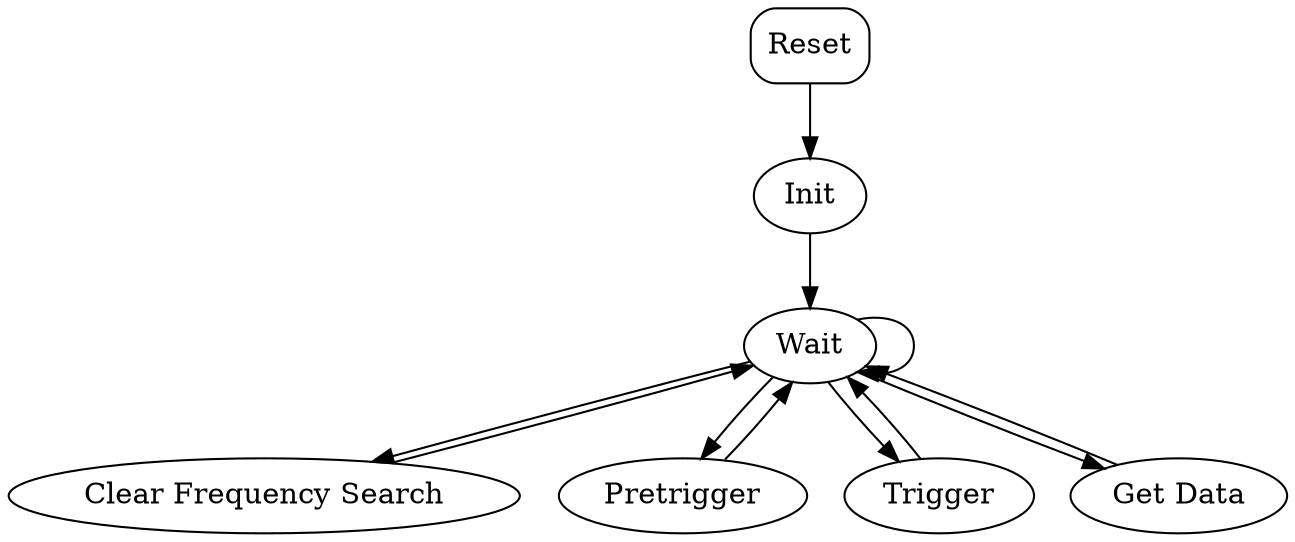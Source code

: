digraph G {
//size="8,6"; ratio=fill; node[fontsize=24];

    subgraph "RSM" { label="Radar State Machine"; RSM_INIT; RSM_WAIT; RSM_CLRFREQ; RSM_PRETRIGGER; RSM_TRIGGER; RSM_GET_DATA; }
    node[shape="box", style="rounded"]
        RSM_INIT, RSM_WAIT, RSM_CLRFREQ, RSM_PRETRIGGER, RSM_TRIGGER, RSM_GET_DATA, RSM_RESET

    RSM_INIT [label = "Init"]
    RSM_WAIT [label = "Wait"]
    RSM_CLRFREQ [label = "Clear Frequency Search"]
    RSM_TRIGGER [label = "Trigger"]
    RSM_PRETRIGGER [label = "Pretrigger"]
    RSM_GET_DATA [label = "Get Data"]
    RSM_RESET [label = "Reset"]

    RSM_RESET -> RSM_INIT -> RSM_WAIT -> RSM_WAIT
    RSM_WAIT -> RSM_CLRFREQ -> RSM_WAIT;
    RSM_WAIT -> RSM_PRETRIGGER -> RSM_WAIT;
    RSM_WAIT -> RSM_TRIGGER -> RSM_WAIT;
    RSM_WAIT -> RSM_GET_DATA -> RSM_WAIT;

    subgraph "RSM" { label="State Machine"; RSM_RESET;}
}

